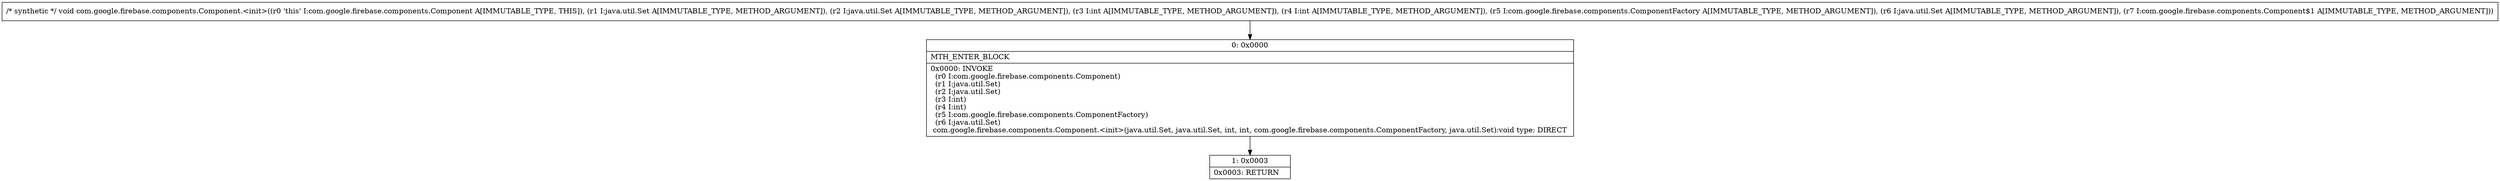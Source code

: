 digraph "CFG forcom.google.firebase.components.Component.\<init\>(Ljava\/util\/Set;Ljava\/util\/Set;IILcom\/google\/firebase\/components\/ComponentFactory;Ljava\/util\/Set;Lcom\/google\/firebase\/components\/Component$1;)V" {
Node_0 [shape=record,label="{0\:\ 0x0000|MTH_ENTER_BLOCK\l|0x0000: INVOKE  \l  (r0 I:com.google.firebase.components.Component)\l  (r1 I:java.util.Set)\l  (r2 I:java.util.Set)\l  (r3 I:int)\l  (r4 I:int)\l  (r5 I:com.google.firebase.components.ComponentFactory)\l  (r6 I:java.util.Set)\l com.google.firebase.components.Component.\<init\>(java.util.Set, java.util.Set, int, int, com.google.firebase.components.ComponentFactory, java.util.Set):void type: DIRECT \l}"];
Node_1 [shape=record,label="{1\:\ 0x0003|0x0003: RETURN   \l}"];
MethodNode[shape=record,label="{\/* synthetic *\/ void com.google.firebase.components.Component.\<init\>((r0 'this' I:com.google.firebase.components.Component A[IMMUTABLE_TYPE, THIS]), (r1 I:java.util.Set A[IMMUTABLE_TYPE, METHOD_ARGUMENT]), (r2 I:java.util.Set A[IMMUTABLE_TYPE, METHOD_ARGUMENT]), (r3 I:int A[IMMUTABLE_TYPE, METHOD_ARGUMENT]), (r4 I:int A[IMMUTABLE_TYPE, METHOD_ARGUMENT]), (r5 I:com.google.firebase.components.ComponentFactory A[IMMUTABLE_TYPE, METHOD_ARGUMENT]), (r6 I:java.util.Set A[IMMUTABLE_TYPE, METHOD_ARGUMENT]), (r7 I:com.google.firebase.components.Component$1 A[IMMUTABLE_TYPE, METHOD_ARGUMENT])) }"];
MethodNode -> Node_0;
Node_0 -> Node_1;
}

